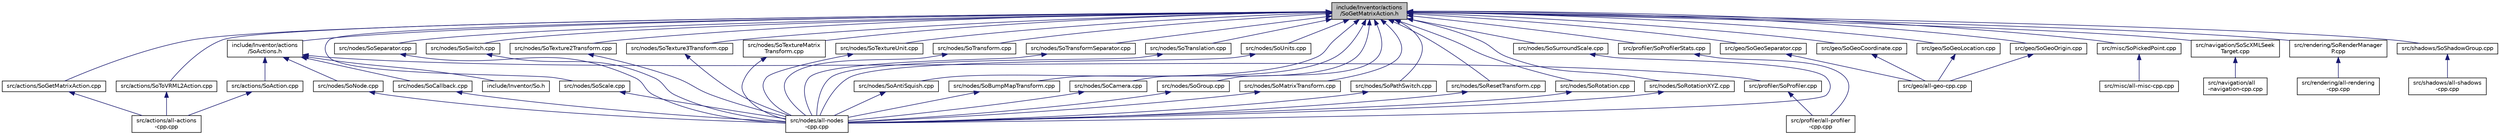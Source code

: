 digraph "include/Inventor/actions/SoGetMatrixAction.h"
{
 // LATEX_PDF_SIZE
  edge [fontname="Helvetica",fontsize="10",labelfontname="Helvetica",labelfontsize="10"];
  node [fontname="Helvetica",fontsize="10",shape=record];
  Node1 [label="include/Inventor/actions\l/SoGetMatrixAction.h",height=0.2,width=0.4,color="black", fillcolor="grey75", style="filled", fontcolor="black",tooltip=" "];
  Node1 -> Node2 [dir="back",color="midnightblue",fontsize="10",style="solid",fontname="Helvetica"];
  Node2 [label="src/actions/SoGetMatrixAction.cpp",height=0.2,width=0.4,color="black", fillcolor="white", style="filled",URL="$SoGetMatrixAction_8cpp.html",tooltip=" "];
  Node2 -> Node3 [dir="back",color="midnightblue",fontsize="10",style="solid",fontname="Helvetica"];
  Node3 [label="src/actions/all-actions\l-cpp.cpp",height=0.2,width=0.4,color="black", fillcolor="white", style="filled",URL="$all-actions-cpp_8cpp.html",tooltip=" "];
  Node1 -> Node4 [dir="back",color="midnightblue",fontsize="10",style="solid",fontname="Helvetica"];
  Node4 [label="src/actions/SoToVRML2Action.cpp",height=0.2,width=0.4,color="black", fillcolor="white", style="filled",URL="$SoToVRML2Action_8cpp.html",tooltip=" "];
  Node4 -> Node3 [dir="back",color="midnightblue",fontsize="10",style="solid",fontname="Helvetica"];
  Node1 -> Node5 [dir="back",color="midnightblue",fontsize="10",style="solid",fontname="Helvetica"];
  Node5 [label="src/geo/SoGeoCoordinate.cpp",height=0.2,width=0.4,color="black", fillcolor="white", style="filled",URL="$SoGeoCoordinate_8cpp.html",tooltip=" "];
  Node5 -> Node6 [dir="back",color="midnightblue",fontsize="10",style="solid",fontname="Helvetica"];
  Node6 [label="src/geo/all-geo-cpp.cpp",height=0.2,width=0.4,color="black", fillcolor="white", style="filled",URL="$all-geo-cpp_8cpp.html",tooltip=" "];
  Node1 -> Node7 [dir="back",color="midnightblue",fontsize="10",style="solid",fontname="Helvetica"];
  Node7 [label="src/geo/SoGeoLocation.cpp",height=0.2,width=0.4,color="black", fillcolor="white", style="filled",URL="$SoGeoLocation_8cpp.html",tooltip=" "];
  Node7 -> Node6 [dir="back",color="midnightblue",fontsize="10",style="solid",fontname="Helvetica"];
  Node1 -> Node8 [dir="back",color="midnightblue",fontsize="10",style="solid",fontname="Helvetica"];
  Node8 [label="src/geo/SoGeoOrigin.cpp",height=0.2,width=0.4,color="black", fillcolor="white", style="filled",URL="$SoGeoOrigin_8cpp.html",tooltip=" "];
  Node8 -> Node6 [dir="back",color="midnightblue",fontsize="10",style="solid",fontname="Helvetica"];
  Node1 -> Node9 [dir="back",color="midnightblue",fontsize="10",style="solid",fontname="Helvetica"];
  Node9 [label="src/geo/SoGeoSeparator.cpp",height=0.2,width=0.4,color="black", fillcolor="white", style="filled",URL="$SoGeoSeparator_8cpp.html",tooltip=" "];
  Node9 -> Node6 [dir="back",color="midnightblue",fontsize="10",style="solid",fontname="Helvetica"];
  Node1 -> Node10 [dir="back",color="midnightblue",fontsize="10",style="solid",fontname="Helvetica"];
  Node10 [label="src/misc/SoPickedPoint.cpp",height=0.2,width=0.4,color="black", fillcolor="white", style="filled",URL="$SoPickedPoint_8cpp.html",tooltip=" "];
  Node10 -> Node11 [dir="back",color="midnightblue",fontsize="10",style="solid",fontname="Helvetica"];
  Node11 [label="src/misc/all-misc-cpp.cpp",height=0.2,width=0.4,color="black", fillcolor="white", style="filled",URL="$all-misc-cpp_8cpp.html",tooltip=" "];
  Node1 -> Node12 [dir="back",color="midnightblue",fontsize="10",style="solid",fontname="Helvetica"];
  Node12 [label="src/navigation/SoScXMLSeek\lTarget.cpp",height=0.2,width=0.4,color="black", fillcolor="white", style="filled",URL="$SoScXMLSeekTarget_8cpp.html",tooltip=" "];
  Node12 -> Node13 [dir="back",color="midnightblue",fontsize="10",style="solid",fontname="Helvetica"];
  Node13 [label="src/navigation/all\l-navigation-cpp.cpp",height=0.2,width=0.4,color="black", fillcolor="white", style="filled",URL="$all-navigation-cpp_8cpp.html",tooltip=" "];
  Node1 -> Node14 [dir="back",color="midnightblue",fontsize="10",style="solid",fontname="Helvetica"];
  Node14 [label="src/nodes/SoAntiSquish.cpp",height=0.2,width=0.4,color="black", fillcolor="white", style="filled",URL="$SoAntiSquish_8cpp.html",tooltip=" "];
  Node14 -> Node15 [dir="back",color="midnightblue",fontsize="10",style="solid",fontname="Helvetica"];
  Node15 [label="src/nodes/all-nodes\l-cpp.cpp",height=0.2,width=0.4,color="black", fillcolor="white", style="filled",URL="$all-nodes-cpp_8cpp.html",tooltip=" "];
  Node1 -> Node16 [dir="back",color="midnightblue",fontsize="10",style="solid",fontname="Helvetica"];
  Node16 [label="src/nodes/SoBumpMapTransform.cpp",height=0.2,width=0.4,color="black", fillcolor="white", style="filled",URL="$SoBumpMapTransform_8cpp.html",tooltip=" "];
  Node16 -> Node15 [dir="back",color="midnightblue",fontsize="10",style="solid",fontname="Helvetica"];
  Node1 -> Node17 [dir="back",color="midnightblue",fontsize="10",style="solid",fontname="Helvetica"];
  Node17 [label="src/nodes/SoCamera.cpp",height=0.2,width=0.4,color="black", fillcolor="white", style="filled",URL="$SoCamera_8cpp.html",tooltip=" "];
  Node17 -> Node15 [dir="back",color="midnightblue",fontsize="10",style="solid",fontname="Helvetica"];
  Node1 -> Node18 [dir="back",color="midnightblue",fontsize="10",style="solid",fontname="Helvetica"];
  Node18 [label="src/nodes/SoGroup.cpp",height=0.2,width=0.4,color="black", fillcolor="white", style="filled",URL="$SoGroup_8cpp.html",tooltip=" "];
  Node18 -> Node15 [dir="back",color="midnightblue",fontsize="10",style="solid",fontname="Helvetica"];
  Node1 -> Node19 [dir="back",color="midnightblue",fontsize="10",style="solid",fontname="Helvetica"];
  Node19 [label="src/nodes/SoMatrixTransform.cpp",height=0.2,width=0.4,color="black", fillcolor="white", style="filled",URL="$SoMatrixTransform_8cpp.html",tooltip=" "];
  Node19 -> Node15 [dir="back",color="midnightblue",fontsize="10",style="solid",fontname="Helvetica"];
  Node1 -> Node20 [dir="back",color="midnightblue",fontsize="10",style="solid",fontname="Helvetica"];
  Node20 [label="src/nodes/SoPathSwitch.cpp",height=0.2,width=0.4,color="black", fillcolor="white", style="filled",URL="$SoPathSwitch_8cpp.html",tooltip=" "];
  Node20 -> Node15 [dir="back",color="midnightblue",fontsize="10",style="solid",fontname="Helvetica"];
  Node1 -> Node21 [dir="back",color="midnightblue",fontsize="10",style="solid",fontname="Helvetica"];
  Node21 [label="src/nodes/SoResetTransform.cpp",height=0.2,width=0.4,color="black", fillcolor="white", style="filled",URL="$SoResetTransform_8cpp.html",tooltip=" "];
  Node21 -> Node15 [dir="back",color="midnightblue",fontsize="10",style="solid",fontname="Helvetica"];
  Node1 -> Node22 [dir="back",color="midnightblue",fontsize="10",style="solid",fontname="Helvetica"];
  Node22 [label="src/nodes/SoRotation.cpp",height=0.2,width=0.4,color="black", fillcolor="white", style="filled",URL="$SoRotation_8cpp.html",tooltip=" "];
  Node22 -> Node15 [dir="back",color="midnightblue",fontsize="10",style="solid",fontname="Helvetica"];
  Node1 -> Node23 [dir="back",color="midnightblue",fontsize="10",style="solid",fontname="Helvetica"];
  Node23 [label="src/nodes/SoRotationXYZ.cpp",height=0.2,width=0.4,color="black", fillcolor="white", style="filled",URL="$SoRotationXYZ_8cpp.html",tooltip=" "];
  Node23 -> Node15 [dir="back",color="midnightblue",fontsize="10",style="solid",fontname="Helvetica"];
  Node1 -> Node24 [dir="back",color="midnightblue",fontsize="10",style="solid",fontname="Helvetica"];
  Node24 [label="src/nodes/SoScale.cpp",height=0.2,width=0.4,color="black", fillcolor="white", style="filled",URL="$SoScale_8cpp.html",tooltip=" "];
  Node24 -> Node15 [dir="back",color="midnightblue",fontsize="10",style="solid",fontname="Helvetica"];
  Node1 -> Node25 [dir="back",color="midnightblue",fontsize="10",style="solid",fontname="Helvetica"];
  Node25 [label="src/nodes/SoSeparator.cpp",height=0.2,width=0.4,color="black", fillcolor="white", style="filled",URL="$SoSeparator_8cpp.html",tooltip=" "];
  Node25 -> Node15 [dir="back",color="midnightblue",fontsize="10",style="solid",fontname="Helvetica"];
  Node1 -> Node26 [dir="back",color="midnightblue",fontsize="10",style="solid",fontname="Helvetica"];
  Node26 [label="src/nodes/SoSurroundScale.cpp",height=0.2,width=0.4,color="black", fillcolor="white", style="filled",URL="$SoSurroundScale_8cpp.html",tooltip=" "];
  Node26 -> Node15 [dir="back",color="midnightblue",fontsize="10",style="solid",fontname="Helvetica"];
  Node1 -> Node27 [dir="back",color="midnightblue",fontsize="10",style="solid",fontname="Helvetica"];
  Node27 [label="src/nodes/SoSwitch.cpp",height=0.2,width=0.4,color="black", fillcolor="white", style="filled",URL="$SoSwitch_8cpp.html",tooltip=" "];
  Node27 -> Node15 [dir="back",color="midnightblue",fontsize="10",style="solid",fontname="Helvetica"];
  Node1 -> Node28 [dir="back",color="midnightblue",fontsize="10",style="solid",fontname="Helvetica"];
  Node28 [label="src/nodes/SoTexture2Transform.cpp",height=0.2,width=0.4,color="black", fillcolor="white", style="filled",URL="$SoTexture2Transform_8cpp.html",tooltip=" "];
  Node28 -> Node15 [dir="back",color="midnightblue",fontsize="10",style="solid",fontname="Helvetica"];
  Node1 -> Node29 [dir="back",color="midnightblue",fontsize="10",style="solid",fontname="Helvetica"];
  Node29 [label="src/nodes/SoTexture3Transform.cpp",height=0.2,width=0.4,color="black", fillcolor="white", style="filled",URL="$SoTexture3Transform_8cpp.html",tooltip=" "];
  Node29 -> Node15 [dir="back",color="midnightblue",fontsize="10",style="solid",fontname="Helvetica"];
  Node1 -> Node30 [dir="back",color="midnightblue",fontsize="10",style="solid",fontname="Helvetica"];
  Node30 [label="src/nodes/SoTextureMatrix\lTransform.cpp",height=0.2,width=0.4,color="black", fillcolor="white", style="filled",URL="$SoTextureMatrixTransform_8cpp.html",tooltip=" "];
  Node30 -> Node15 [dir="back",color="midnightblue",fontsize="10",style="solid",fontname="Helvetica"];
  Node1 -> Node31 [dir="back",color="midnightblue",fontsize="10",style="solid",fontname="Helvetica"];
  Node31 [label="src/nodes/SoTextureUnit.cpp",height=0.2,width=0.4,color="black", fillcolor="white", style="filled",URL="$SoTextureUnit_8cpp.html",tooltip=" "];
  Node31 -> Node15 [dir="back",color="midnightblue",fontsize="10",style="solid",fontname="Helvetica"];
  Node1 -> Node32 [dir="back",color="midnightblue",fontsize="10",style="solid",fontname="Helvetica"];
  Node32 [label="src/nodes/SoTransform.cpp",height=0.2,width=0.4,color="black", fillcolor="white", style="filled",URL="$SoTransform_8cpp.html",tooltip=" "];
  Node32 -> Node15 [dir="back",color="midnightblue",fontsize="10",style="solid",fontname="Helvetica"];
  Node1 -> Node33 [dir="back",color="midnightblue",fontsize="10",style="solid",fontname="Helvetica"];
  Node33 [label="src/nodes/SoTransformSeparator.cpp",height=0.2,width=0.4,color="black", fillcolor="white", style="filled",URL="$SoTransformSeparator_8cpp.html",tooltip=" "];
  Node33 -> Node15 [dir="back",color="midnightblue",fontsize="10",style="solid",fontname="Helvetica"];
  Node1 -> Node34 [dir="back",color="midnightblue",fontsize="10",style="solid",fontname="Helvetica"];
  Node34 [label="src/nodes/SoTranslation.cpp",height=0.2,width=0.4,color="black", fillcolor="white", style="filled",URL="$SoTranslation_8cpp.html",tooltip=" "];
  Node34 -> Node15 [dir="back",color="midnightblue",fontsize="10",style="solid",fontname="Helvetica"];
  Node1 -> Node35 [dir="back",color="midnightblue",fontsize="10",style="solid",fontname="Helvetica"];
  Node35 [label="src/nodes/SoUnits.cpp",height=0.2,width=0.4,color="black", fillcolor="white", style="filled",URL="$SoUnits_8cpp.html",tooltip=" "];
  Node35 -> Node15 [dir="back",color="midnightblue",fontsize="10",style="solid",fontname="Helvetica"];
  Node1 -> Node36 [dir="back",color="midnightblue",fontsize="10",style="solid",fontname="Helvetica"];
  Node36 [label="src/profiler/SoProfilerStats.cpp",height=0.2,width=0.4,color="black", fillcolor="white", style="filled",URL="$SoProfilerStats_8cpp.html",tooltip=" "];
  Node36 -> Node37 [dir="back",color="midnightblue",fontsize="10",style="solid",fontname="Helvetica"];
  Node37 [label="src/profiler/all-profiler\l-cpp.cpp",height=0.2,width=0.4,color="black", fillcolor="white", style="filled",URL="$all-profiler-cpp_8cpp.html",tooltip=" "];
  Node1 -> Node38 [dir="back",color="midnightblue",fontsize="10",style="solid",fontname="Helvetica"];
  Node38 [label="src/rendering/SoRenderManager\lP.cpp",height=0.2,width=0.4,color="black", fillcolor="white", style="filled",URL="$SoRenderManagerP_8cpp.html",tooltip=" "];
  Node38 -> Node39 [dir="back",color="midnightblue",fontsize="10",style="solid",fontname="Helvetica"];
  Node39 [label="src/rendering/all-rendering\l-cpp.cpp",height=0.2,width=0.4,color="black", fillcolor="white", style="filled",URL="$all-rendering-cpp_8cpp.html",tooltip=" "];
  Node1 -> Node40 [dir="back",color="midnightblue",fontsize="10",style="solid",fontname="Helvetica"];
  Node40 [label="src/shadows/SoShadowGroup.cpp",height=0.2,width=0.4,color="black", fillcolor="white", style="filled",URL="$SoShadowGroup_8cpp.html",tooltip=" "];
  Node40 -> Node41 [dir="back",color="midnightblue",fontsize="10",style="solid",fontname="Helvetica"];
  Node41 [label="src/shadows/all-shadows\l-cpp.cpp",height=0.2,width=0.4,color="black", fillcolor="white", style="filled",URL="$all-shadows-cpp_8cpp.html",tooltip=" "];
  Node1 -> Node42 [dir="back",color="midnightblue",fontsize="10",style="solid",fontname="Helvetica"];
  Node42 [label="include/Inventor/actions\l/SoActions.h",height=0.2,width=0.4,color="black", fillcolor="white", style="filled",URL="$SoActions_8h.html",tooltip=" "];
  Node42 -> Node43 [dir="back",color="midnightblue",fontsize="10",style="solid",fontname="Helvetica"];
  Node43 [label="src/actions/SoAction.cpp",height=0.2,width=0.4,color="black", fillcolor="white", style="filled",URL="$SoAction_8cpp.html",tooltip=" "];
  Node43 -> Node3 [dir="back",color="midnightblue",fontsize="10",style="solid",fontname="Helvetica"];
  Node42 -> Node44 [dir="back",color="midnightblue",fontsize="10",style="solid",fontname="Helvetica"];
  Node44 [label="src/nodes/SoCallback.cpp",height=0.2,width=0.4,color="black", fillcolor="white", style="filled",URL="$SoCallback_8cpp.html",tooltip=" "];
  Node44 -> Node15 [dir="back",color="midnightblue",fontsize="10",style="solid",fontname="Helvetica"];
  Node42 -> Node45 [dir="back",color="midnightblue",fontsize="10",style="solid",fontname="Helvetica"];
  Node45 [label="src/nodes/SoNode.cpp",height=0.2,width=0.4,color="black", fillcolor="white", style="filled",URL="$SoNode_8cpp.html",tooltip=" "];
  Node45 -> Node15 [dir="back",color="midnightblue",fontsize="10",style="solid",fontname="Helvetica"];
  Node42 -> Node46 [dir="back",color="midnightblue",fontsize="10",style="solid",fontname="Helvetica"];
  Node46 [label="src/profiler/SoProfiler.cpp",height=0.2,width=0.4,color="black", fillcolor="white", style="filled",URL="$SoProfiler_8cpp.html",tooltip=" "];
  Node46 -> Node37 [dir="back",color="midnightblue",fontsize="10",style="solid",fontname="Helvetica"];
  Node42 -> Node47 [dir="back",color="midnightblue",fontsize="10",style="solid",fontname="Helvetica"];
  Node47 [label="include/Inventor/So.h",height=0.2,width=0.4,color="black", fillcolor="white", style="filled",URL="$So_8h.html",tooltip=" "];
}
